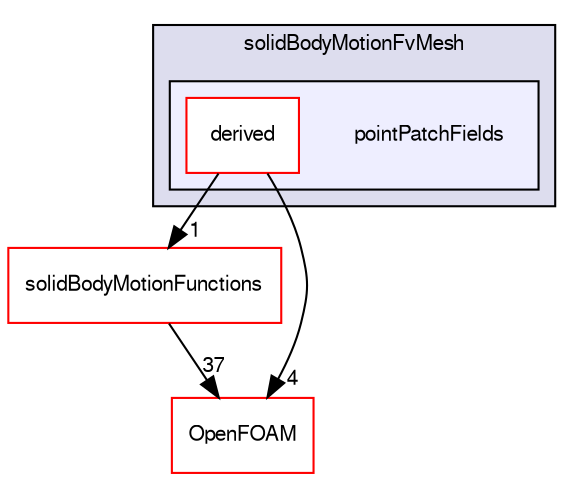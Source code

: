 digraph "src/dynamicFvMesh/solidBodyMotionFvMesh/pointPatchFields" {
  bgcolor=transparent;
  compound=true
  node [ fontsize="10", fontname="FreeSans"];
  edge [ labelfontsize="10", labelfontname="FreeSans"];
  subgraph clusterdir_c66c19a279e502a1da3f334b3d68e252 {
    graph [ bgcolor="#ddddee", pencolor="black", label="solidBodyMotionFvMesh" fontname="FreeSans", fontsize="10", URL="dir_c66c19a279e502a1da3f334b3d68e252.html"]
  subgraph clusterdir_dbe8d60fa53df9661f3e5c62af55ed9d {
    graph [ bgcolor="#eeeeff", pencolor="black", label="" URL="dir_dbe8d60fa53df9661f3e5c62af55ed9d.html"];
    dir_dbe8d60fa53df9661f3e5c62af55ed9d [shape=plaintext label="pointPatchFields"];
    dir_28c95007e97f045809dc0b57e7796745 [shape=box label="derived" color="red" fillcolor="white" style="filled" URL="dir_28c95007e97f045809dc0b57e7796745.html"];
  }
  }
  dir_00414e1b674a3b367b4ee7d8595bfb40 [shape=box label="solidBodyMotionFunctions" color="red" URL="dir_00414e1b674a3b367b4ee7d8595bfb40.html"];
  dir_c5473ff19b20e6ec4dfe5c310b3778a8 [shape=box label="OpenFOAM" color="red" URL="dir_c5473ff19b20e6ec4dfe5c310b3778a8.html"];
  dir_28c95007e97f045809dc0b57e7796745->dir_00414e1b674a3b367b4ee7d8595bfb40 [headlabel="1", labeldistance=1.5 headhref="dir_000622_000624.html"];
  dir_28c95007e97f045809dc0b57e7796745->dir_c5473ff19b20e6ec4dfe5c310b3778a8 [headlabel="4", labeldistance=1.5 headhref="dir_000622_001706.html"];
  dir_00414e1b674a3b367b4ee7d8595bfb40->dir_c5473ff19b20e6ec4dfe5c310b3778a8 [headlabel="37", labeldistance=1.5 headhref="dir_000624_001706.html"];
}
